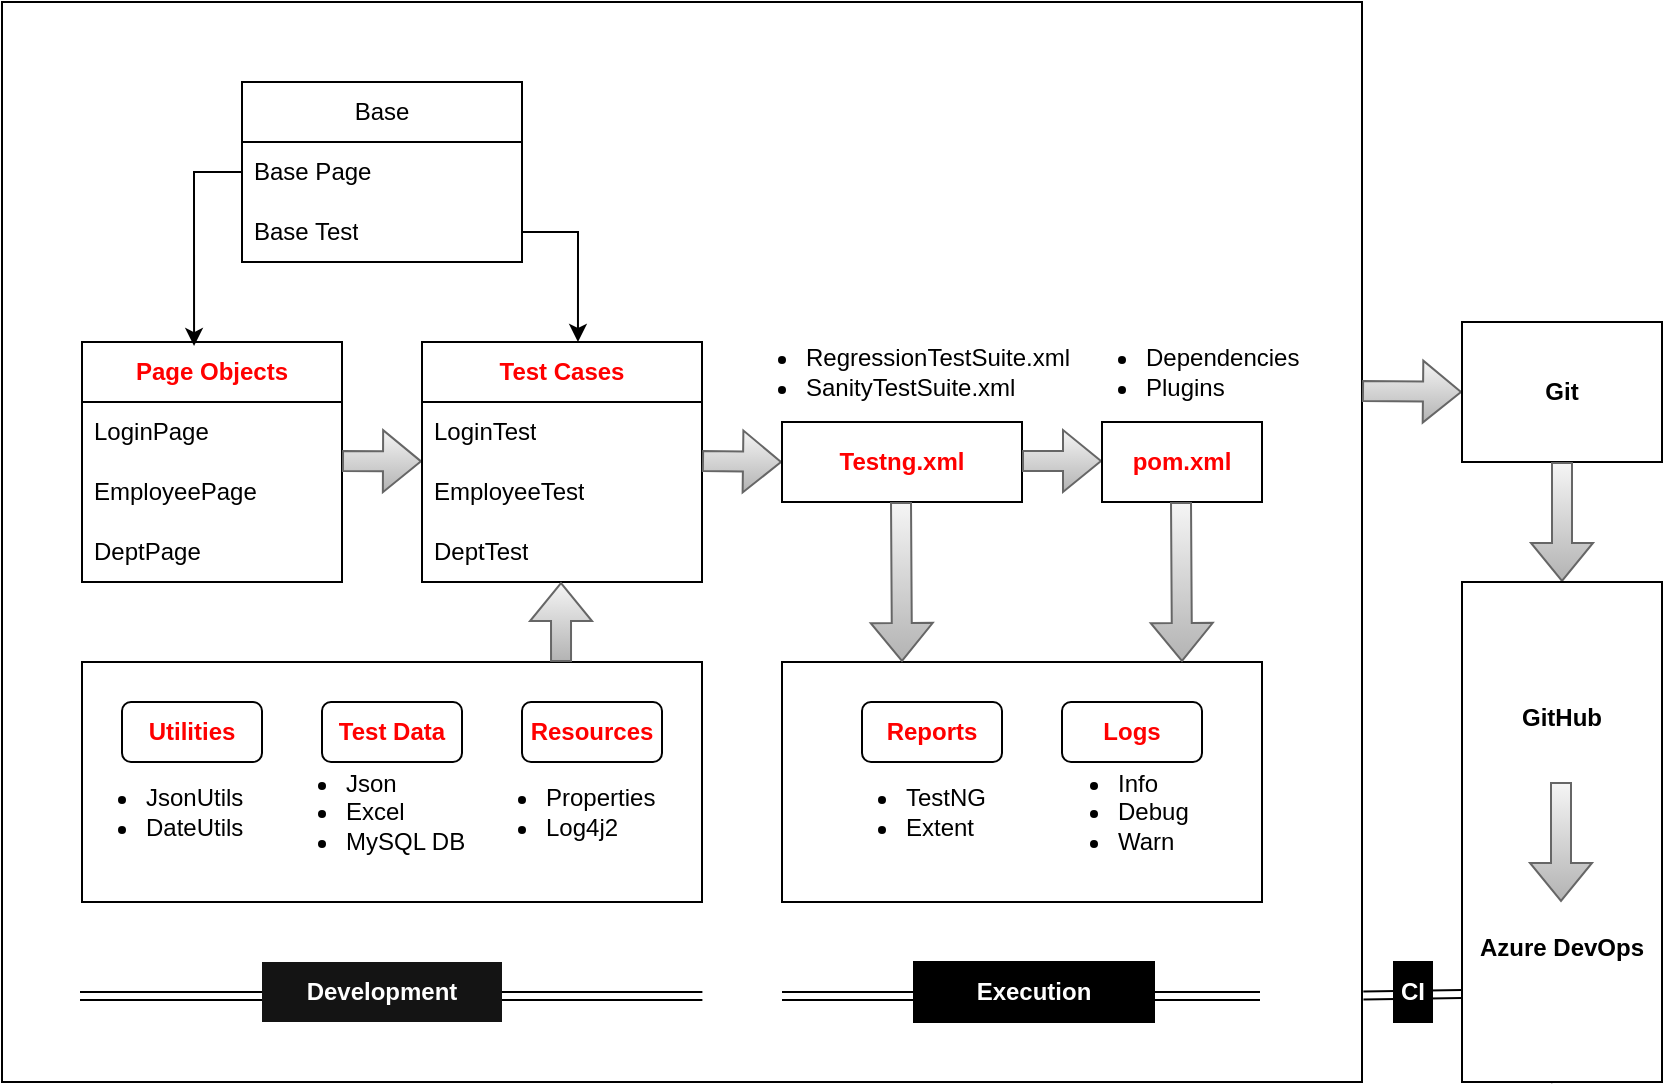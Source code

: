 <mxfile version="27.1.6">
  <diagram name="Page-1" id="G5X15BmKRhYMFyiFkBY5">
    <mxGraphModel dx="1106" dy="563" grid="1" gridSize="10" guides="1" tooltips="1" connect="1" arrows="1" fold="1" page="1" pageScale="1" pageWidth="2336" pageHeight="1654" math="0" shadow="0">
      <root>
        <mxCell id="0" />
        <mxCell id="1" parent="0" />
        <mxCell id="8vNSCbNxaSFnTM4sZ4fX-39" value="" style="rounded=0;whiteSpace=wrap;html=1;" vertex="1" parent="1">
          <mxGeometry x="40" y="20" width="680" height="540" as="geometry" />
        </mxCell>
        <mxCell id="8vNSCbNxaSFnTM4sZ4fX-2" value="Page Objects" style="swimlane;fontStyle=1;childLayout=stackLayout;horizontal=1;startSize=30;horizontalStack=0;resizeParent=1;resizeParentMax=0;resizeLast=0;collapsible=1;marginBottom=0;whiteSpace=wrap;html=1;fontColor=#FF0000;" vertex="1" parent="1">
          <mxGeometry x="80" y="190" width="130" height="120" as="geometry" />
        </mxCell>
        <mxCell id="8vNSCbNxaSFnTM4sZ4fX-3" value="LoginPage" style="text;strokeColor=none;fillColor=none;align=left;verticalAlign=middle;spacingLeft=4;spacingRight=4;overflow=hidden;points=[[0,0.5],[1,0.5]];portConstraint=eastwest;rotatable=0;whiteSpace=wrap;html=1;" vertex="1" parent="8vNSCbNxaSFnTM4sZ4fX-2">
          <mxGeometry y="30" width="130" height="30" as="geometry" />
        </mxCell>
        <mxCell id="8vNSCbNxaSFnTM4sZ4fX-4" value="EmployeePage" style="text;strokeColor=none;fillColor=none;align=left;verticalAlign=middle;spacingLeft=4;spacingRight=4;overflow=hidden;points=[[0,0.5],[1,0.5]];portConstraint=eastwest;rotatable=0;whiteSpace=wrap;html=1;" vertex="1" parent="8vNSCbNxaSFnTM4sZ4fX-2">
          <mxGeometry y="60" width="130" height="30" as="geometry" />
        </mxCell>
        <mxCell id="8vNSCbNxaSFnTM4sZ4fX-5" value="DeptPage" style="text;strokeColor=none;fillColor=none;align=left;verticalAlign=middle;spacingLeft=4;spacingRight=4;overflow=hidden;points=[[0,0.5],[1,0.5]];portConstraint=eastwest;rotatable=0;whiteSpace=wrap;html=1;" vertex="1" parent="8vNSCbNxaSFnTM4sZ4fX-2">
          <mxGeometry y="90" width="130" height="30" as="geometry" />
        </mxCell>
        <mxCell id="8vNSCbNxaSFnTM4sZ4fX-7" value="" style="shape=flexArrow;endArrow=classic;html=1;rounded=0;fillColor=#f5f5f5;strokeColor=#666666;gradientColor=#b3b3b3;" edge="1" parent="1" target="8vNSCbNxaSFnTM4sZ4fX-8">
          <mxGeometry width="50" height="50" relative="1" as="geometry">
            <mxPoint x="210" y="249.5" as="sourcePoint" />
            <mxPoint x="280" y="249.5" as="targetPoint" />
          </mxGeometry>
        </mxCell>
        <mxCell id="8vNSCbNxaSFnTM4sZ4fX-8" value="Test Cases" style="swimlane;fontStyle=1;childLayout=stackLayout;horizontal=1;startSize=30;horizontalStack=0;resizeParent=1;resizeParentMax=0;resizeLast=0;collapsible=1;marginBottom=0;whiteSpace=wrap;html=1;fontColor=light-dark(#FF0000,#EDEDED);" vertex="1" parent="1">
          <mxGeometry x="250" y="190" width="140" height="120" as="geometry" />
        </mxCell>
        <mxCell id="8vNSCbNxaSFnTM4sZ4fX-9" value="LoginTest" style="text;strokeColor=none;fillColor=none;align=left;verticalAlign=middle;spacingLeft=4;spacingRight=4;overflow=hidden;points=[[0,0.5],[1,0.5]];portConstraint=eastwest;rotatable=0;whiteSpace=wrap;html=1;" vertex="1" parent="8vNSCbNxaSFnTM4sZ4fX-8">
          <mxGeometry y="30" width="140" height="30" as="geometry" />
        </mxCell>
        <mxCell id="8vNSCbNxaSFnTM4sZ4fX-10" value="EmployeeTest" style="text;strokeColor=none;fillColor=none;align=left;verticalAlign=middle;spacingLeft=4;spacingRight=4;overflow=hidden;points=[[0,0.5],[1,0.5]];portConstraint=eastwest;rotatable=0;whiteSpace=wrap;html=1;" vertex="1" parent="8vNSCbNxaSFnTM4sZ4fX-8">
          <mxGeometry y="60" width="140" height="30" as="geometry" />
        </mxCell>
        <mxCell id="8vNSCbNxaSFnTM4sZ4fX-11" value="DeptTest" style="text;strokeColor=none;fillColor=none;align=left;verticalAlign=middle;spacingLeft=4;spacingRight=4;overflow=hidden;points=[[0,0.5],[1,0.5]];portConstraint=eastwest;rotatable=0;whiteSpace=wrap;html=1;" vertex="1" parent="8vNSCbNxaSFnTM4sZ4fX-8">
          <mxGeometry y="90" width="140" height="30" as="geometry" />
        </mxCell>
        <mxCell id="8vNSCbNxaSFnTM4sZ4fX-12" value="" style="shape=flexArrow;endArrow=classic;html=1;rounded=0;fillColor=#f5f5f5;strokeColor=#666666;gradientColor=#b3b3b3;" edge="1" parent="1">
          <mxGeometry width="50" height="50" relative="1" as="geometry">
            <mxPoint x="390" y="249.5" as="sourcePoint" />
            <mxPoint x="430" y="250" as="targetPoint" />
          </mxGeometry>
        </mxCell>
        <mxCell id="8vNSCbNxaSFnTM4sZ4fX-14" value="Testng.xml" style="rounded=0;whiteSpace=wrap;html=1;fontColor=#FF0000;fontStyle=1" vertex="1" parent="1">
          <mxGeometry x="430" y="230" width="120" height="40" as="geometry" />
        </mxCell>
        <mxCell id="8vNSCbNxaSFnTM4sZ4fX-19" value="" style="shape=flexArrow;endArrow=classic;html=1;rounded=0;fillColor=#f5f5f5;gradientColor=#b3b3b3;strokeColor=#666666;" edge="1" parent="1">
          <mxGeometry width="50" height="50" relative="1" as="geometry">
            <mxPoint x="550" y="249.5" as="sourcePoint" />
            <mxPoint x="590" y="249.5" as="targetPoint" />
          </mxGeometry>
        </mxCell>
        <mxCell id="8vNSCbNxaSFnTM4sZ4fX-22" value="pom.xml" style="rounded=0;whiteSpace=wrap;html=1;fontColor=#FF0000;fontStyle=1" vertex="1" parent="1">
          <mxGeometry x="590" y="230" width="80" height="40" as="geometry" />
        </mxCell>
        <mxCell id="8vNSCbNxaSFnTM4sZ4fX-25" value="" style="rounded=0;whiteSpace=wrap;html=1;" vertex="1" parent="1">
          <mxGeometry x="80" y="350" width="310" height="120" as="geometry" />
        </mxCell>
        <mxCell id="8vNSCbNxaSFnTM4sZ4fX-26" value="Utilities" style="rounded=1;whiteSpace=wrap;html=1;fontColor=light-dark(#FF0000,#EDEDED);fontStyle=1" vertex="1" parent="1">
          <mxGeometry x="100" y="370" width="70" height="30" as="geometry" />
        </mxCell>
        <mxCell id="8vNSCbNxaSFnTM4sZ4fX-28" value="Test Data" style="rounded=1;whiteSpace=wrap;html=1;fontColor=#FF0000;fontStyle=1" vertex="1" parent="1">
          <mxGeometry x="200" y="370" width="70" height="30" as="geometry" />
        </mxCell>
        <mxCell id="8vNSCbNxaSFnTM4sZ4fX-29" value="Resources" style="rounded=1;whiteSpace=wrap;html=1;labelBorderColor=none;fontColor=#FF0000;fontStyle=1" vertex="1" parent="1">
          <mxGeometry x="300" y="370" width="70" height="30" as="geometry" />
        </mxCell>
        <mxCell id="8vNSCbNxaSFnTM4sZ4fX-31" value="" style="rounded=0;whiteSpace=wrap;html=1;" vertex="1" parent="1">
          <mxGeometry x="430" y="350" width="240" height="120" as="geometry" />
        </mxCell>
        <mxCell id="8vNSCbNxaSFnTM4sZ4fX-32" value="Reports" style="rounded=1;whiteSpace=wrap;html=1;fontColor=#FF0000;fontStyle=1" vertex="1" parent="1">
          <mxGeometry x="470" y="370" width="70" height="30" as="geometry" />
        </mxCell>
        <mxCell id="8vNSCbNxaSFnTM4sZ4fX-33" value="Logs" style="rounded=1;whiteSpace=wrap;html=1;fontColor=#FF0000;fontStyle=1" vertex="1" parent="1">
          <mxGeometry x="570" y="370" width="70" height="30" as="geometry" />
        </mxCell>
        <mxCell id="8vNSCbNxaSFnTM4sZ4fX-40" value="" style="shape=flexArrow;endArrow=classic;html=1;rounded=0;entryX=0;entryY=0.5;entryDx=0;entryDy=0;fillColor=#f5f5f5;gradientColor=#b3b3b3;strokeColor=#666666;" edge="1" parent="1" target="8vNSCbNxaSFnTM4sZ4fX-42">
          <mxGeometry width="50" height="50" relative="1" as="geometry">
            <mxPoint x="720" y="214.5" as="sourcePoint" />
            <mxPoint x="760" y="214.5" as="targetPoint" />
          </mxGeometry>
        </mxCell>
        <mxCell id="8vNSCbNxaSFnTM4sZ4fX-42" value="Git" style="rounded=0;whiteSpace=wrap;html=1;fontStyle=1" vertex="1" parent="1">
          <mxGeometry x="770" y="180" width="100" height="70" as="geometry" />
        </mxCell>
        <mxCell id="8vNSCbNxaSFnTM4sZ4fX-46" value="" style="shape=flexArrow;endArrow=classic;html=1;rounded=0;exitX=0.5;exitY=1;exitDx=0;exitDy=0;entryX=0.5;entryY=0;entryDx=0;entryDy=0;fillColor=#f5f5f5;gradientColor=#b3b3b3;strokeColor=#666666;" edge="1" parent="1" source="8vNSCbNxaSFnTM4sZ4fX-42" target="8vNSCbNxaSFnTM4sZ4fX-45">
          <mxGeometry width="50" height="50" relative="1" as="geometry">
            <mxPoint x="815" y="250" as="sourcePoint" />
            <mxPoint x="805" y="290" as="targetPoint" />
          </mxGeometry>
        </mxCell>
        <mxCell id="8vNSCbNxaSFnTM4sZ4fX-48" value="" style="shape=flexArrow;endArrow=classic;html=1;rounded=0;exitX=0.5;exitY=1;exitDx=0;exitDy=0;entryX=0.5;entryY=0;entryDx=0;entryDy=0;" edge="1" parent="1" source="8vNSCbNxaSFnTM4sZ4fX-45">
          <mxGeometry width="50" height="50" relative="1" as="geometry">
            <mxPoint x="810" y="403" as="sourcePoint" />
            <mxPoint x="810" y="463" as="targetPoint" />
          </mxGeometry>
        </mxCell>
        <mxCell id="8vNSCbNxaSFnTM4sZ4fX-49" value="" style="shape=flexArrow;endArrow=classic;html=1;rounded=0;exitX=0.5;exitY=1;exitDx=0;exitDy=0;entryX=0.5;entryY=0;entryDx=0;entryDy=0;" edge="1" parent="1" target="8vNSCbNxaSFnTM4sZ4fX-45">
          <mxGeometry width="50" height="50" relative="1" as="geometry">
            <mxPoint x="810" y="403" as="sourcePoint" />
            <mxPoint x="810" y="463" as="targetPoint" />
          </mxGeometry>
        </mxCell>
        <mxCell id="8vNSCbNxaSFnTM4sZ4fX-45" value="GitHub&lt;div&gt;&lt;br&gt;&lt;/div&gt;&lt;div&gt;&lt;br&gt;&lt;/div&gt;&lt;div&gt;&lt;br&gt;&lt;/div&gt;&lt;div&gt;&lt;br&gt;&lt;/div&gt;&lt;div&gt;&lt;br&gt;&lt;/div&gt;&lt;div&gt;&lt;br&gt;&lt;/div&gt;&lt;div&gt;&lt;br&gt;&lt;/div&gt;&lt;div&gt;Azure DevOps&lt;/div&gt;" style="rounded=0;whiteSpace=wrap;html=1;fontStyle=1" vertex="1" parent="1">
          <mxGeometry x="770" y="310" width="100" height="250" as="geometry" />
        </mxCell>
        <mxCell id="8vNSCbNxaSFnTM4sZ4fX-67" value="" style="shape=link;html=1;rounded=0;entryX=0.515;entryY=0.9;entryDx=0;entryDy=0;entryPerimeter=0;" edge="1" parent="1">
          <mxGeometry width="100" relative="1" as="geometry">
            <mxPoint x="79" y="517" as="sourcePoint" />
            <mxPoint x="390.2" y="517" as="targetPoint" />
          </mxGeometry>
        </mxCell>
        <mxCell id="8vNSCbNxaSFnTM4sZ4fX-68" value="Development" style="rounded=0;whiteSpace=wrap;html=1;fillColor=light-dark(#141414, #ededed);fontColor=light-dark(#ffffff, #ededed);strokeColor=none;gradientColor=none;fontStyle=1" vertex="1" parent="1">
          <mxGeometry x="170" y="500" width="120" height="30" as="geometry" />
        </mxCell>
        <mxCell id="8vNSCbNxaSFnTM4sZ4fX-70" value="" style="shape=link;html=1;rounded=0;" edge="1" parent="1">
          <mxGeometry width="100" relative="1" as="geometry">
            <mxPoint x="430" y="517" as="sourcePoint" />
            <mxPoint x="669" y="517" as="targetPoint" />
          </mxGeometry>
        </mxCell>
        <mxCell id="8vNSCbNxaSFnTM4sZ4fX-77" value="Execution" style="rounded=0;whiteSpace=wrap;html=1;gradientColor=default;fillColor=light-dark(#0a0a0a, #ededed);fontColor=light-dark(#ffffff, #ededed);fontStyle=1" vertex="1" parent="1">
          <mxGeometry x="496" y="500" width="120" height="30" as="geometry" />
        </mxCell>
        <mxCell id="8vNSCbNxaSFnTM4sZ4fX-78" value="" style="shape=flexArrow;endArrow=classic;html=1;rounded=0;exitX=0.5;exitY=1;exitDx=0;exitDy=0;entryX=0.5;entryY=0;entryDx=0;entryDy=0;fillColor=#f5f5f5;gradientColor=#b3b3b3;strokeColor=#666666;" edge="1" parent="1">
          <mxGeometry width="50" height="50" relative="1" as="geometry">
            <mxPoint x="819.5" y="410" as="sourcePoint" />
            <mxPoint x="819.5" y="470" as="targetPoint" />
          </mxGeometry>
        </mxCell>
        <mxCell id="8vNSCbNxaSFnTM4sZ4fX-79" value="" style="shape=flexArrow;endArrow=classic;html=1;rounded=0;exitX=0.5;exitY=1;exitDx=0;exitDy=0;entryX=0.25;entryY=0;entryDx=0;entryDy=0;fillColor=#f5f5f5;gradientColor=#b3b3b3;strokeColor=#666666;" edge="1" parent="1" target="8vNSCbNxaSFnTM4sZ4fX-31">
          <mxGeometry width="50" height="50" relative="1" as="geometry">
            <mxPoint x="489.5" y="270" as="sourcePoint" />
            <mxPoint x="489.5" y="330" as="targetPoint" />
          </mxGeometry>
        </mxCell>
        <mxCell id="8vNSCbNxaSFnTM4sZ4fX-80" value="" style="shape=flexArrow;endArrow=classic;html=1;rounded=0;exitX=0.5;exitY=1;exitDx=0;exitDy=0;entryX=0.25;entryY=0;entryDx=0;entryDy=0;fillColor=#f5f5f5;gradientColor=#b3b3b3;strokeColor=#666666;" edge="1" parent="1">
          <mxGeometry width="50" height="50" relative="1" as="geometry">
            <mxPoint x="629.5" y="270" as="sourcePoint" />
            <mxPoint x="630" y="350" as="targetPoint" />
          </mxGeometry>
        </mxCell>
        <mxCell id="8vNSCbNxaSFnTM4sZ4fX-86" value="" style="shape=flexArrow;endArrow=classic;html=1;rounded=0;fillColor=#f5f5f5;strokeColor=#666666;gradientColor=#b3b3b3;flowAnimation=0;entryX=0.357;entryY=0.667;entryDx=0;entryDy=0;entryPerimeter=0;" edge="1" parent="1">
          <mxGeometry width="50" height="50" relative="1" as="geometry">
            <mxPoint x="319.52" y="350" as="sourcePoint" />
            <mxPoint x="319.5" y="310.01" as="targetPoint" />
          </mxGeometry>
        </mxCell>
        <mxCell id="8vNSCbNxaSFnTM4sZ4fX-89" value="" style="shape=link;html=1;rounded=0;entryX=0;entryY=0.824;entryDx=0;entryDy=0;entryPerimeter=0;exitX=1.001;exitY=0.92;exitDx=0;exitDy=0;exitPerimeter=0;" edge="1" parent="1" source="8vNSCbNxaSFnTM4sZ4fX-39" target="8vNSCbNxaSFnTM4sZ4fX-45">
          <mxGeometry width="100" relative="1" as="geometry">
            <mxPoint x="720" y="517" as="sourcePoint" />
            <mxPoint x="760" y="517" as="targetPoint" />
          </mxGeometry>
        </mxCell>
        <mxCell id="8vNSCbNxaSFnTM4sZ4fX-90" value="CI" style="rounded=0;whiteSpace=wrap;html=1;gradientColor=default;fillColor=light-dark(#0a0a0a, #ededed);fontColor=light-dark(#ffffff, #ededed);fontStyle=1" vertex="1" parent="1">
          <mxGeometry x="736" y="500" width="19" height="30" as="geometry" />
        </mxCell>
        <mxCell id="8vNSCbNxaSFnTM4sZ4fX-98" value="Base" style="swimlane;fontStyle=0;childLayout=stackLayout;horizontal=1;startSize=30;horizontalStack=0;resizeParent=1;resizeParentMax=0;resizeLast=0;collapsible=1;marginBottom=0;whiteSpace=wrap;html=1;" vertex="1" parent="1">
          <mxGeometry x="160" y="60" width="140" height="90" as="geometry" />
        </mxCell>
        <mxCell id="8vNSCbNxaSFnTM4sZ4fX-99" value="Base Page" style="text;strokeColor=none;fillColor=none;align=left;verticalAlign=middle;spacingLeft=4;spacingRight=4;overflow=hidden;points=[[0,0.5],[1,0.5]];portConstraint=eastwest;rotatable=0;whiteSpace=wrap;html=1;" vertex="1" parent="8vNSCbNxaSFnTM4sZ4fX-98">
          <mxGeometry y="30" width="140" height="30" as="geometry" />
        </mxCell>
        <mxCell id="8vNSCbNxaSFnTM4sZ4fX-100" value="Base Test" style="text;strokeColor=none;fillColor=none;align=left;verticalAlign=middle;spacingLeft=4;spacingRight=4;overflow=hidden;points=[[0,0.5],[1,0.5]];portConstraint=eastwest;rotatable=0;whiteSpace=wrap;html=1;" vertex="1" parent="8vNSCbNxaSFnTM4sZ4fX-98">
          <mxGeometry y="60" width="140" height="30" as="geometry" />
        </mxCell>
        <mxCell id="8vNSCbNxaSFnTM4sZ4fX-104" style="edgeStyle=orthogonalEdgeStyle;rounded=0;orthogonalLoop=1;jettySize=auto;html=1;entryX=0.431;entryY=0.017;entryDx=0;entryDy=0;entryPerimeter=0;" edge="1" parent="1" source="8vNSCbNxaSFnTM4sZ4fX-99" target="8vNSCbNxaSFnTM4sZ4fX-2">
          <mxGeometry relative="1" as="geometry" />
        </mxCell>
        <mxCell id="8vNSCbNxaSFnTM4sZ4fX-106" style="edgeStyle=orthogonalEdgeStyle;rounded=0;orthogonalLoop=1;jettySize=auto;html=1;exitX=1;exitY=0.5;exitDx=0;exitDy=0;entryX=0.557;entryY=0;entryDx=0;entryDy=0;entryPerimeter=0;" edge="1" parent="1" source="8vNSCbNxaSFnTM4sZ4fX-100" target="8vNSCbNxaSFnTM4sZ4fX-8">
          <mxGeometry relative="1" as="geometry" />
        </mxCell>
        <mxCell id="8vNSCbNxaSFnTM4sZ4fX-116" value="&lt;ul&gt;&lt;li&gt;JsonUtils&lt;/li&gt;&lt;li&gt;DateUtils&lt;/li&gt;&lt;/ul&gt;" style="text;html=1;align=left;verticalAlign=middle;whiteSpace=wrap;rounded=0;" vertex="1" parent="1">
          <mxGeometry x="70" y="410" width="60" height="30" as="geometry" />
        </mxCell>
        <mxCell id="8vNSCbNxaSFnTM4sZ4fX-117" value="&lt;ul&gt;&lt;li&gt;Json&lt;/li&gt;&lt;li&gt;Excel&lt;/li&gt;&lt;li&gt;MySQL DB&lt;/li&gt;&lt;/ul&gt;" style="text;html=1;align=left;verticalAlign=middle;whiteSpace=wrap;rounded=0;" vertex="1" parent="1">
          <mxGeometry x="170" y="410" width="130" height="30" as="geometry" />
        </mxCell>
        <mxCell id="8vNSCbNxaSFnTM4sZ4fX-118" value="&lt;ul&gt;&lt;li&gt;Properties&lt;/li&gt;&lt;li&gt;Log4j2&lt;/li&gt;&lt;/ul&gt;" style="text;html=1;align=left;verticalAlign=middle;whiteSpace=wrap;rounded=0;" vertex="1" parent="1">
          <mxGeometry x="270" y="410" width="60" height="30" as="geometry" />
        </mxCell>
        <mxCell id="8vNSCbNxaSFnTM4sZ4fX-119" value="&lt;ul&gt;&lt;li&gt;TestNG&lt;/li&gt;&lt;li&gt;Extent&lt;/li&gt;&lt;/ul&gt;" style="text;html=1;align=left;verticalAlign=middle;whiteSpace=wrap;rounded=0;" vertex="1" parent="1">
          <mxGeometry x="450" y="410" width="60" height="30" as="geometry" />
        </mxCell>
        <mxCell id="8vNSCbNxaSFnTM4sZ4fX-121" value="&lt;ul&gt;&lt;li&gt;Info&lt;/li&gt;&lt;li&gt;Debug&lt;/li&gt;&lt;li&gt;Warn&lt;/li&gt;&lt;/ul&gt;" style="text;html=1;align=left;verticalAlign=middle;whiteSpace=wrap;rounded=0;" vertex="1" parent="1">
          <mxGeometry x="556" y="410" width="60" height="30" as="geometry" />
        </mxCell>
        <UserObject label="&lt;ul&gt;&lt;li&gt;RegressionTestSuite.xml&lt;/li&gt;&lt;li&gt;SanityTestSuite.xml&lt;/li&gt;&lt;/ul&gt;" link="RegressionTestSuite.xml" id="8vNSCbNxaSFnTM4sZ4fX-122">
          <mxCell style="text;html=1;align=left;verticalAlign=middle;whiteSpace=wrap;rounded=0;" vertex="1" parent="1">
            <mxGeometry x="400" y="190" width="60" height="30" as="geometry" />
          </mxCell>
        </UserObject>
        <mxCell id="8vNSCbNxaSFnTM4sZ4fX-124" value="&lt;ul&gt;&lt;li&gt;Dependencies&lt;/li&gt;&lt;li&gt;Plugins&lt;/li&gt;&lt;/ul&gt;" style="text;html=1;align=left;verticalAlign=middle;whiteSpace=wrap;rounded=0;" vertex="1" parent="1">
          <mxGeometry x="570" y="190" width="60" height="30" as="geometry" />
        </mxCell>
      </root>
    </mxGraphModel>
  </diagram>
</mxfile>
